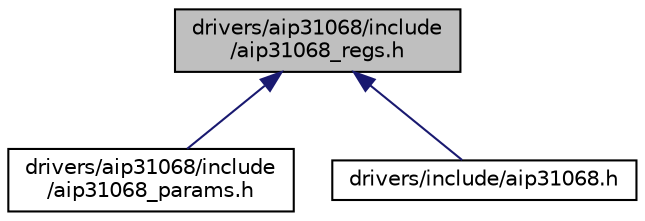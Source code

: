 digraph "drivers/aip31068/include/aip31068_regs.h"
{
 // LATEX_PDF_SIZE
  edge [fontname="Helvetica",fontsize="10",labelfontname="Helvetica",labelfontsize="10"];
  node [fontname="Helvetica",fontsize="10",shape=record];
  Node1 [label="drivers/aip31068/include\l/aip31068_regs.h",height=0.2,width=0.4,color="black", fillcolor="grey75", style="filled", fontcolor="black",tooltip="Register definitions for the AIP31068 I2C LCD controller."];
  Node1 -> Node2 [dir="back",color="midnightblue",fontsize="10",style="solid",fontname="Helvetica"];
  Node2 [label="drivers/aip31068/include\l/aip31068_params.h",height=0.2,width=0.4,color="black", fillcolor="white", style="filled",URL="$aip31068__params_8h.html",tooltip="Default configuration for the AIP31068 I2C LCD controller."];
  Node1 -> Node3 [dir="back",color="midnightblue",fontsize="10",style="solid",fontname="Helvetica"];
  Node3 [label="drivers/include/aip31068.h",height=0.2,width=0.4,color="black", fillcolor="white", style="filled",URL="$aip31068_8h.html",tooltip=" "];
}
